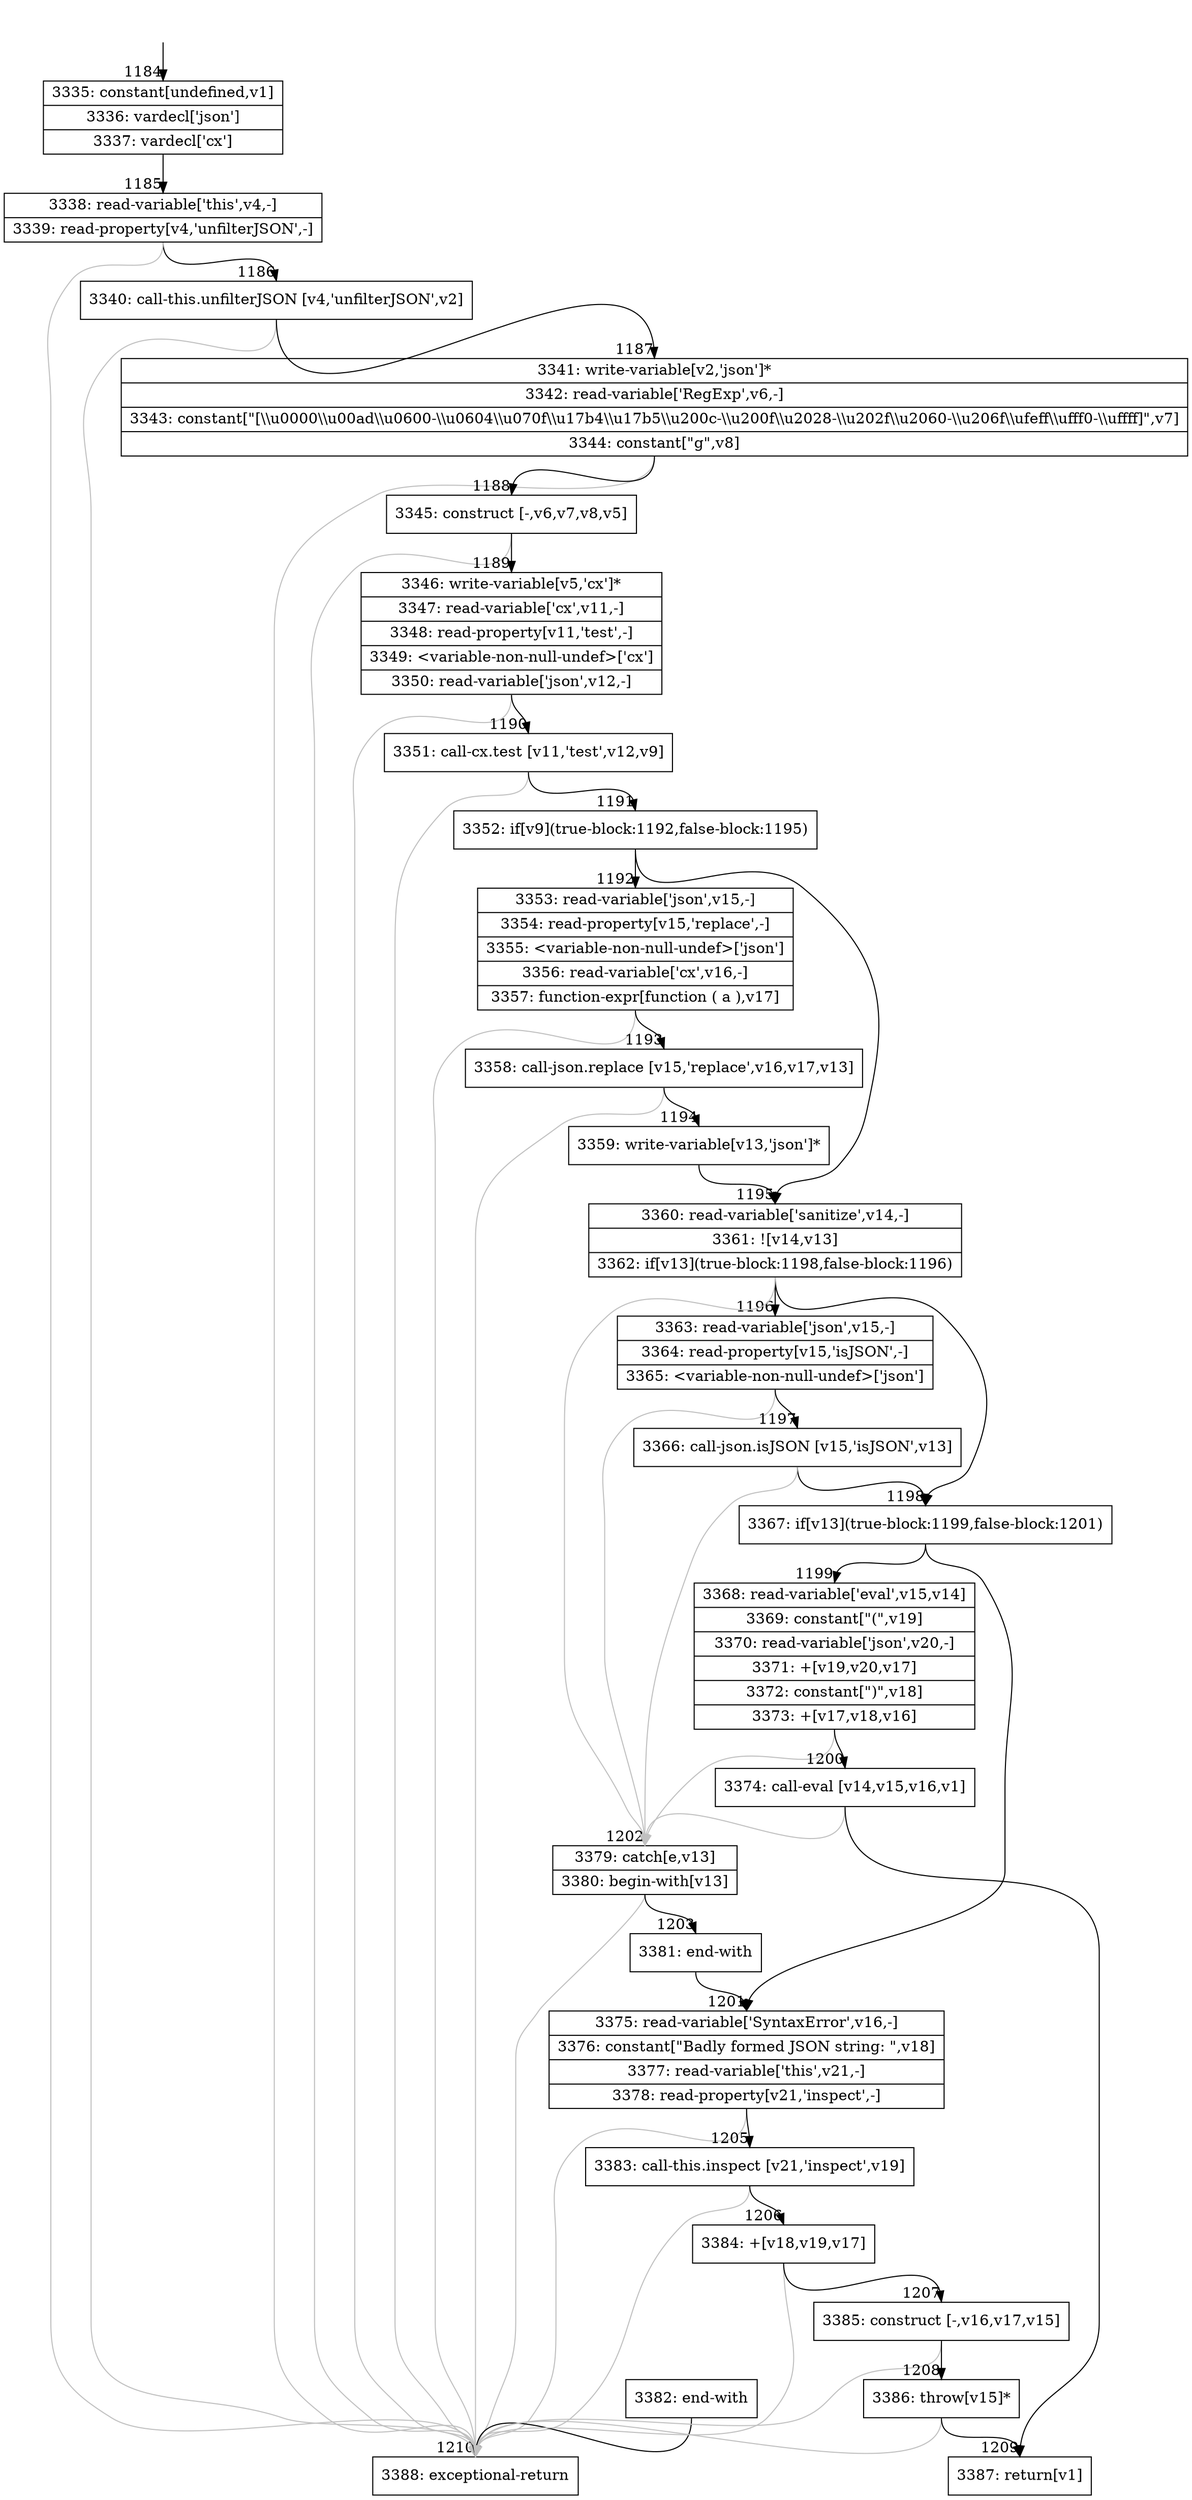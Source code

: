 digraph {
rankdir="TD"
BB_entry99[shape=none,label=""];
BB_entry99 -> BB1184 [tailport=s, headport=n, headlabel="    1184"]
BB1184 [shape=record label="{3335: constant[undefined,v1]|3336: vardecl['json']|3337: vardecl['cx']}" ] 
BB1184 -> BB1185 [tailport=s, headport=n, headlabel="      1185"]
BB1185 [shape=record label="{3338: read-variable['this',v4,-]|3339: read-property[v4,'unfilterJSON',-]}" ] 
BB1185 -> BB1186 [tailport=s, headport=n, headlabel="      1186"]
BB1185 -> BB1210 [tailport=s, headport=n, color=gray, headlabel="      1210"]
BB1186 [shape=record label="{3340: call-this.unfilterJSON [v4,'unfilterJSON',v2]}" ] 
BB1186 -> BB1187 [tailport=s, headport=n, headlabel="      1187"]
BB1186 -> BB1210 [tailport=s, headport=n, color=gray]
BB1187 [shape=record label="{3341: write-variable[v2,'json']*|3342: read-variable['RegExp',v6,-]|3343: constant[\"[\\\\u0000\\\\u00ad\\\\u0600-\\\\u0604\\\\u070f\\\\u17b4\\\\u17b5\\\\u200c-\\\\u200f\\\\u2028-\\\\u202f\\\\u2060-\\\\u206f\\\\ufeff\\\\ufff0-\\\\uffff]\",v7]|3344: constant[\"g\",v8]}" ] 
BB1187 -> BB1188 [tailport=s, headport=n, headlabel="      1188"]
BB1187 -> BB1210 [tailport=s, headport=n, color=gray]
BB1188 [shape=record label="{3345: construct [-,v6,v7,v8,v5]}" ] 
BB1188 -> BB1189 [tailport=s, headport=n, headlabel="      1189"]
BB1188 -> BB1210 [tailport=s, headport=n, color=gray]
BB1189 [shape=record label="{3346: write-variable[v5,'cx']*|3347: read-variable['cx',v11,-]|3348: read-property[v11,'test',-]|3349: \<variable-non-null-undef\>['cx']|3350: read-variable['json',v12,-]}" ] 
BB1189 -> BB1190 [tailport=s, headport=n, headlabel="      1190"]
BB1189 -> BB1210 [tailport=s, headport=n, color=gray]
BB1190 [shape=record label="{3351: call-cx.test [v11,'test',v12,v9]}" ] 
BB1190 -> BB1191 [tailport=s, headport=n, headlabel="      1191"]
BB1190 -> BB1210 [tailport=s, headport=n, color=gray]
BB1191 [shape=record label="{3352: if[v9](true-block:1192,false-block:1195)}" ] 
BB1191 -> BB1192 [tailport=s, headport=n, headlabel="      1192"]
BB1191 -> BB1195 [tailport=s, headport=n, headlabel="      1195"]
BB1192 [shape=record label="{3353: read-variable['json',v15,-]|3354: read-property[v15,'replace',-]|3355: \<variable-non-null-undef\>['json']|3356: read-variable['cx',v16,-]|3357: function-expr[function ( a ),v17]}" ] 
BB1192 -> BB1193 [tailport=s, headport=n, headlabel="      1193"]
BB1192 -> BB1210 [tailport=s, headport=n, color=gray]
BB1193 [shape=record label="{3358: call-json.replace [v15,'replace',v16,v17,v13]}" ] 
BB1193 -> BB1194 [tailport=s, headport=n, headlabel="      1194"]
BB1193 -> BB1210 [tailport=s, headport=n, color=gray]
BB1194 [shape=record label="{3359: write-variable[v13,'json']*}" ] 
BB1194 -> BB1195 [tailport=s, headport=n]
BB1195 [shape=record label="{3360: read-variable['sanitize',v14,-]|3361: ![v14,v13]|3362: if[v13](true-block:1198,false-block:1196)}" ] 
BB1195 -> BB1198 [tailport=s, headport=n, headlabel="      1198"]
BB1195 -> BB1196 [tailport=s, headport=n, headlabel="      1196"]
BB1195 -> BB1202 [tailport=s, headport=n, color=gray, headlabel="      1202"]
BB1196 [shape=record label="{3363: read-variable['json',v15,-]|3364: read-property[v15,'isJSON',-]|3365: \<variable-non-null-undef\>['json']}" ] 
BB1196 -> BB1197 [tailport=s, headport=n, headlabel="      1197"]
BB1196 -> BB1202 [tailport=s, headport=n, color=gray]
BB1197 [shape=record label="{3366: call-json.isJSON [v15,'isJSON',v13]}" ] 
BB1197 -> BB1198 [tailport=s, headport=n]
BB1197 -> BB1202 [tailport=s, headport=n, color=gray]
BB1198 [shape=record label="{3367: if[v13](true-block:1199,false-block:1201)}" ] 
BB1198 -> BB1199 [tailport=s, headport=n, headlabel="      1199"]
BB1198 -> BB1201 [tailport=s, headport=n, headlabel="      1201"]
BB1199 [shape=record label="{3368: read-variable['eval',v15,v14]|3369: constant[\"(\",v19]|3370: read-variable['json',v20,-]|3371: +[v19,v20,v17]|3372: constant[\")\",v18]|3373: +[v17,v18,v16]}" ] 
BB1199 -> BB1200 [tailport=s, headport=n, headlabel="      1200"]
BB1199 -> BB1202 [tailport=s, headport=n, color=gray]
BB1200 [shape=record label="{3374: call-eval [v14,v15,v16,v1]}" ] 
BB1200 -> BB1209 [tailport=s, headport=n, headlabel="      1209"]
BB1200 -> BB1202 [tailport=s, headport=n, color=gray]
BB1201 [shape=record label="{3375: read-variable['SyntaxError',v16,-]|3376: constant[\"Badly formed JSON string: \",v18]|3377: read-variable['this',v21,-]|3378: read-property[v21,'inspect',-]}" ] 
BB1201 -> BB1205 [tailport=s, headport=n, headlabel="      1205"]
BB1201 -> BB1210 [tailport=s, headport=n, color=gray]
BB1202 [shape=record label="{3379: catch[e,v13]|3380: begin-with[v13]}" ] 
BB1202 -> BB1203 [tailport=s, headport=n, headlabel="      1203"]
BB1202 -> BB1210 [tailport=s, headport=n, color=gray]
BB1203 [shape=record label="{3381: end-with}" ] 
BB1203 -> BB1201 [tailport=s, headport=n]
BB1204 [shape=record label="{3382: end-with}" ] 
BB1204 -> BB1210 [tailport=s, headport=n]
BB1205 [shape=record label="{3383: call-this.inspect [v21,'inspect',v19]}" ] 
BB1205 -> BB1206 [tailport=s, headport=n, headlabel="      1206"]
BB1205 -> BB1210 [tailport=s, headport=n, color=gray]
BB1206 [shape=record label="{3384: +[v18,v19,v17]}" ] 
BB1206 -> BB1207 [tailport=s, headport=n, headlabel="      1207"]
BB1206 -> BB1210 [tailport=s, headport=n, color=gray]
BB1207 [shape=record label="{3385: construct [-,v16,v17,v15]}" ] 
BB1207 -> BB1208 [tailport=s, headport=n, headlabel="      1208"]
BB1207 -> BB1210 [tailport=s, headport=n, color=gray]
BB1208 [shape=record label="{3386: throw[v15]*}" ] 
BB1208 -> BB1209 [tailport=s, headport=n]
BB1208 -> BB1210 [tailport=s, headport=n, color=gray]
BB1209 [shape=record label="{3387: return[v1]}" ] 
BB1210 [shape=record label="{3388: exceptional-return}" ] 
//#$~ 746
}

